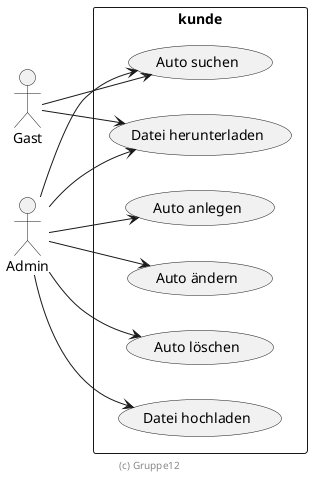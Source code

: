 ' Copyright (C) 2019 - present Juergen Zimmermann, Hochschule Karlsruhe
'
' This program is free software: you can redistribute it and/or modify
' it under the terms of the GNU General Public License as published by
' the Free Software Foundation, either version 3 of the License, or
' (at your option) any later version.
'
' This program is distributed in the hope that it will be useful,
' but WITHOUT ANY WARRANTY; without even the implied warranty of
' MERCHANTABILITY or FITNESS FOR A PARTICULAR PURPOSE.  See the
' GNU General Public License for more details.
'
' You should have received a copy of the GNU General Public License
' along with this program.  If not, see <http://www.gnu.org/licenses/>.
@startuml Use Cases

left to right direction
skinparam packageStyle rect
skinparam componentStyle uml2

actor Gast
actor Admin

rectangle kunde {
    Gast --> (Auto suchen)
    Gast --> (Datei herunterladen)
    Admin --> (Auto suchen)
    Admin --> (Auto anlegen)
    Admin --> (Auto ändern)
    Admin --> (Auto löschen)
    Admin --> (Datei hochladen)
    Admin --> (Datei herunterladen)
}

footer (c) Gruppe12

@enduml
